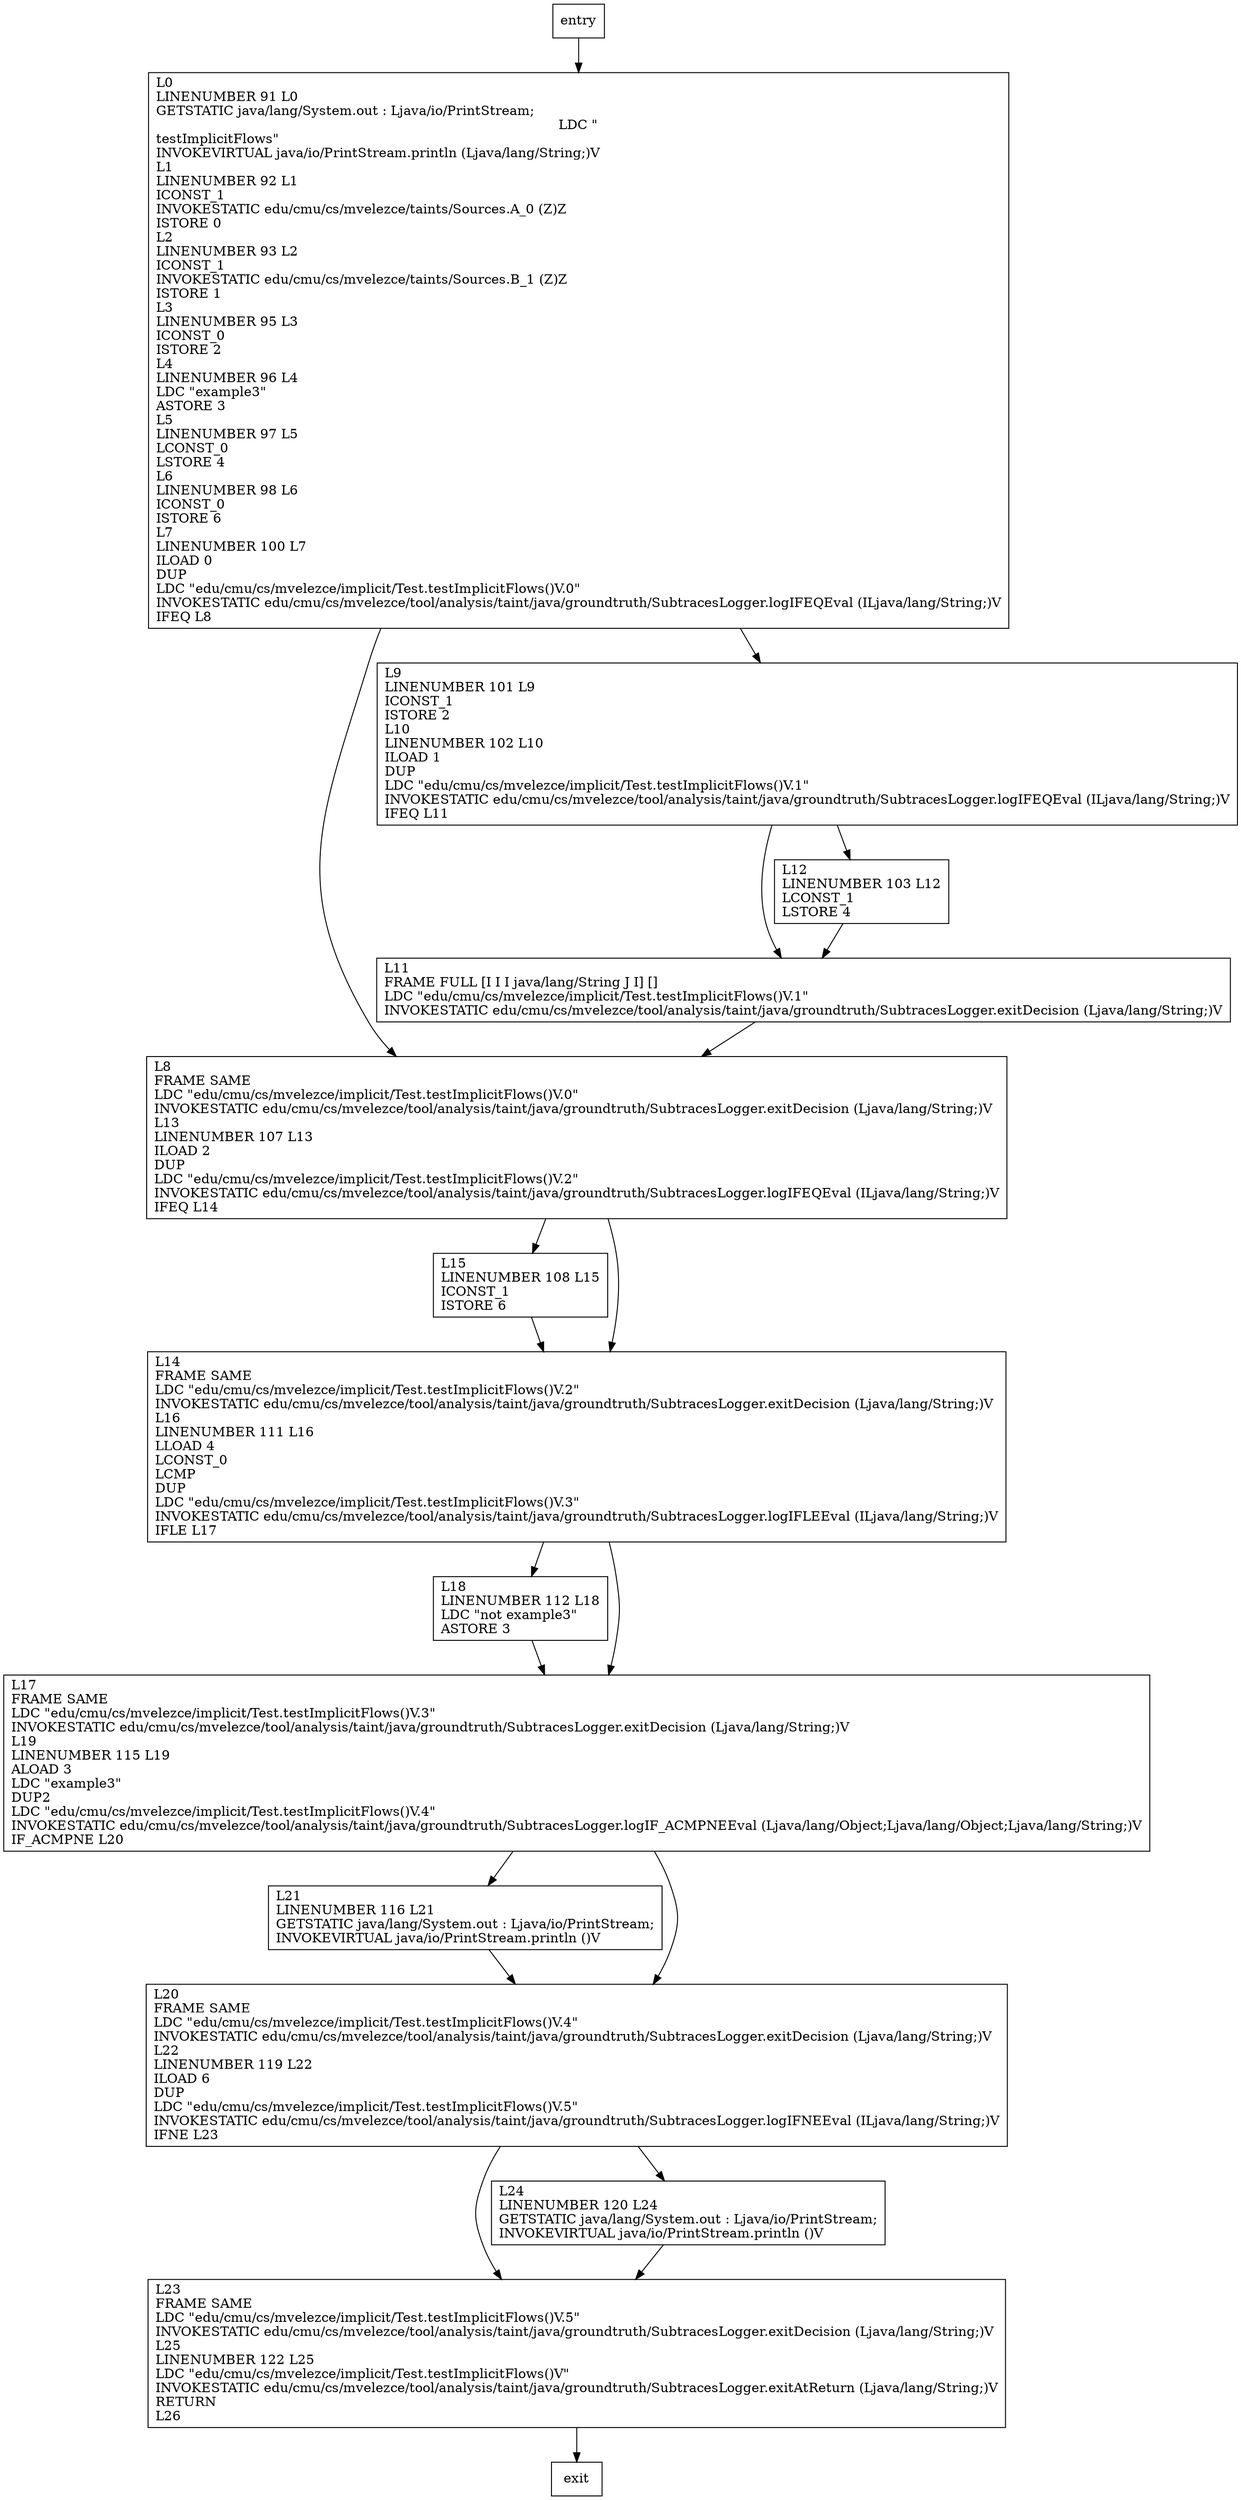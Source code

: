 digraph testImplicitFlows {
node [shape=record];
698080447 [label="L23\lFRAME SAME\lLDC \"edu/cmu/cs/mvelezce/implicit/Test.testImplicitFlows()V.5\"\lINVOKESTATIC edu/cmu/cs/mvelezce/tool/analysis/taint/java/groundtruth/SubtracesLogger.exitDecision (Ljava/lang/String;)V\lL25\lLINENUMBER 122 L25\lLDC \"edu/cmu/cs/mvelezce/implicit/Test.testImplicitFlows()V\"\lINVOKESTATIC edu/cmu/cs/mvelezce/tool/analysis/taint/java/groundtruth/SubtracesLogger.exitAtReturn (Ljava/lang/String;)V\lRETURN\lL26\l"];
1020193304 [label="L0\lLINENUMBER 91 L0\lGETSTATIC java/lang/System.out : Ljava/io/PrintStream;\lLDC \"\ntestImplicitFlows\"\lINVOKEVIRTUAL java/io/PrintStream.println (Ljava/lang/String;)V\lL1\lLINENUMBER 92 L1\lICONST_1\lINVOKESTATIC edu/cmu/cs/mvelezce/taints/Sources.A_0 (Z)Z\lISTORE 0\lL2\lLINENUMBER 93 L2\lICONST_1\lINVOKESTATIC edu/cmu/cs/mvelezce/taints/Sources.B_1 (Z)Z\lISTORE 1\lL3\lLINENUMBER 95 L3\lICONST_0\lISTORE 2\lL4\lLINENUMBER 96 L4\lLDC \"example3\"\lASTORE 3\lL5\lLINENUMBER 97 L5\lLCONST_0\lLSTORE 4\lL6\lLINENUMBER 98 L6\lICONST_0\lISTORE 6\lL7\lLINENUMBER 100 L7\lILOAD 0\lDUP\lLDC \"edu/cmu/cs/mvelezce/implicit/Test.testImplicitFlows()V.0\"\lINVOKESTATIC edu/cmu/cs/mvelezce/tool/analysis/taint/java/groundtruth/SubtracesLogger.logIFEQEval (ILjava/lang/String;)V\lIFEQ L8\l"];
1130044216 [label="L21\lLINENUMBER 116 L21\lGETSTATIC java/lang/System.out : Ljava/io/PrintStream;\lINVOKEVIRTUAL java/io/PrintStream.println ()V\l"];
983553548 [label="L15\lLINENUMBER 108 L15\lICONST_1\lISTORE 6\l"];
716949678 [label="L24\lLINENUMBER 120 L24\lGETSTATIC java/lang/System.out : Ljava/io/PrintStream;\lINVOKEVIRTUAL java/io/PrintStream.println ()V\l"];
609545864 [label="L18\lLINENUMBER 112 L18\lLDC \"not example3\"\lASTORE 3\l"];
932023579 [label="L8\lFRAME SAME\lLDC \"edu/cmu/cs/mvelezce/implicit/Test.testImplicitFlows()V.0\"\lINVOKESTATIC edu/cmu/cs/mvelezce/tool/analysis/taint/java/groundtruth/SubtracesLogger.exitDecision (Ljava/lang/String;)V\lL13\lLINENUMBER 107 L13\lILOAD 2\lDUP\lLDC \"edu/cmu/cs/mvelezce/implicit/Test.testImplicitFlows()V.2\"\lINVOKESTATIC edu/cmu/cs/mvelezce/tool/analysis/taint/java/groundtruth/SubtracesLogger.logIFEQEval (ILjava/lang/String;)V\lIFEQ L14\l"];
1224570697 [label="L11\lFRAME FULL [I I I java/lang/String J I] []\lLDC \"edu/cmu/cs/mvelezce/implicit/Test.testImplicitFlows()V.1\"\lINVOKESTATIC edu/cmu/cs/mvelezce/tool/analysis/taint/java/groundtruth/SubtracesLogger.exitDecision (Ljava/lang/String;)V\l"];
61395726 [label="L12\lLINENUMBER 103 L12\lLCONST_1\lLSTORE 4\l"];
1331144930 [label="L9\lLINENUMBER 101 L9\lICONST_1\lISTORE 2\lL10\lLINENUMBER 102 L10\lILOAD 1\lDUP\lLDC \"edu/cmu/cs/mvelezce/implicit/Test.testImplicitFlows()V.1\"\lINVOKESTATIC edu/cmu/cs/mvelezce/tool/analysis/taint/java/groundtruth/SubtracesLogger.logIFEQEval (ILjava/lang/String;)V\lIFEQ L11\l"];
1637966097 [label="L14\lFRAME SAME\lLDC \"edu/cmu/cs/mvelezce/implicit/Test.testImplicitFlows()V.2\"\lINVOKESTATIC edu/cmu/cs/mvelezce/tool/analysis/taint/java/groundtruth/SubtracesLogger.exitDecision (Ljava/lang/String;)V\lL16\lLINENUMBER 111 L16\lLLOAD 4\lLCONST_0\lLCMP\lDUP\lLDC \"edu/cmu/cs/mvelezce/implicit/Test.testImplicitFlows()V.3\"\lINVOKESTATIC edu/cmu/cs/mvelezce/tool/analysis/taint/java/groundtruth/SubtracesLogger.logIFLEEval (ILjava/lang/String;)V\lIFLE L17\l"];
129012340 [label="L17\lFRAME SAME\lLDC \"edu/cmu/cs/mvelezce/implicit/Test.testImplicitFlows()V.3\"\lINVOKESTATIC edu/cmu/cs/mvelezce/tool/analysis/taint/java/groundtruth/SubtracesLogger.exitDecision (Ljava/lang/String;)V\lL19\lLINENUMBER 115 L19\lALOAD 3\lLDC \"example3\"\lDUP2\lLDC \"edu/cmu/cs/mvelezce/implicit/Test.testImplicitFlows()V.4\"\lINVOKESTATIC edu/cmu/cs/mvelezce/tool/analysis/taint/java/groundtruth/SubtracesLogger.logIF_ACMPNEEval (Ljava/lang/Object;Ljava/lang/Object;Ljava/lang/String;)V\lIF_ACMPNE L20\l"];
689460139 [label="L20\lFRAME SAME\lLDC \"edu/cmu/cs/mvelezce/implicit/Test.testImplicitFlows()V.4\"\lINVOKESTATIC edu/cmu/cs/mvelezce/tool/analysis/taint/java/groundtruth/SubtracesLogger.exitDecision (Ljava/lang/String;)V\lL22\lLINENUMBER 119 L22\lILOAD 6\lDUP\lLDC \"edu/cmu/cs/mvelezce/implicit/Test.testImplicitFlows()V.5\"\lINVOKESTATIC edu/cmu/cs/mvelezce/tool/analysis/taint/java/groundtruth/SubtracesLogger.logIFNEEval (ILjava/lang/String;)V\lIFNE L23\l"];
entry;
exit;
698080447 -> exit;
1020193304 -> 1331144930;
1020193304 -> 932023579;
1130044216 -> 689460139;
983553548 -> 1637966097;
716949678 -> 698080447;
609545864 -> 129012340;
932023579 -> 1637966097;
932023579 -> 983553548;
1224570697 -> 932023579;
entry -> 1020193304;
61395726 -> 1224570697;
1331144930 -> 1224570697;
1331144930 -> 61395726;
1637966097 -> 609545864;
1637966097 -> 129012340;
129012340 -> 1130044216;
129012340 -> 689460139;
689460139 -> 698080447;
689460139 -> 716949678;
}
